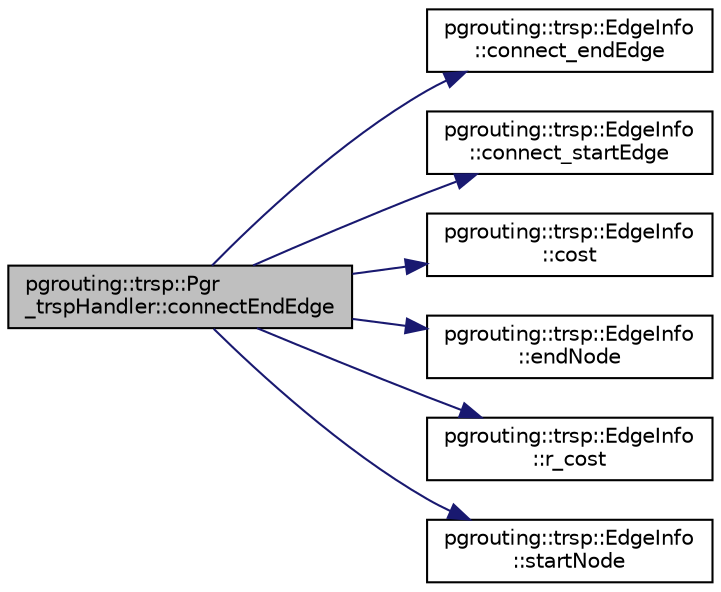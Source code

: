 digraph "pgrouting::trsp::Pgr_trspHandler::connectEndEdge"
{
  edge [fontname="Helvetica",fontsize="10",labelfontname="Helvetica",labelfontsize="10"];
  node [fontname="Helvetica",fontsize="10",shape=record];
  rankdir="LR";
  Node51 [label="pgrouting::trsp::Pgr\l_trspHandler::connectEndEdge",height=0.2,width=0.4,color="black", fillcolor="grey75", style="filled", fontcolor="black"];
  Node51 -> Node52 [color="midnightblue",fontsize="10",style="solid",fontname="Helvetica"];
  Node52 [label="pgrouting::trsp::EdgeInfo\l::connect_endEdge",height=0.2,width=0.4,color="black", fillcolor="white", style="filled",URL="$classpgrouting_1_1trsp_1_1EdgeInfo.html#ae3f8018e6f5a2df2f770ebf421564014"];
  Node51 -> Node53 [color="midnightblue",fontsize="10",style="solid",fontname="Helvetica"];
  Node53 [label="pgrouting::trsp::EdgeInfo\l::connect_startEdge",height=0.2,width=0.4,color="black", fillcolor="white", style="filled",URL="$classpgrouting_1_1trsp_1_1EdgeInfo.html#a2b3cf786ca17e22b755ea478e4b3668b"];
  Node51 -> Node54 [color="midnightblue",fontsize="10",style="solid",fontname="Helvetica"];
  Node54 [label="pgrouting::trsp::EdgeInfo\l::cost",height=0.2,width=0.4,color="black", fillcolor="white", style="filled",URL="$classpgrouting_1_1trsp_1_1EdgeInfo.html#af6ed9c842a0b93075d68592b8b95f8cd"];
  Node51 -> Node55 [color="midnightblue",fontsize="10",style="solid",fontname="Helvetica"];
  Node55 [label="pgrouting::trsp::EdgeInfo\l::endNode",height=0.2,width=0.4,color="black", fillcolor="white", style="filled",URL="$classpgrouting_1_1trsp_1_1EdgeInfo.html#a15862ce110860af066ab71280d168e0f"];
  Node51 -> Node56 [color="midnightblue",fontsize="10",style="solid",fontname="Helvetica"];
  Node56 [label="pgrouting::trsp::EdgeInfo\l::r_cost",height=0.2,width=0.4,color="black", fillcolor="white", style="filled",URL="$classpgrouting_1_1trsp_1_1EdgeInfo.html#a609ab38adc34b2fa5849a2619b327366"];
  Node51 -> Node57 [color="midnightblue",fontsize="10",style="solid",fontname="Helvetica"];
  Node57 [label="pgrouting::trsp::EdgeInfo\l::startNode",height=0.2,width=0.4,color="black", fillcolor="white", style="filled",URL="$classpgrouting_1_1trsp_1_1EdgeInfo.html#a85be094bf38430760f77bbff308fcc17"];
}
